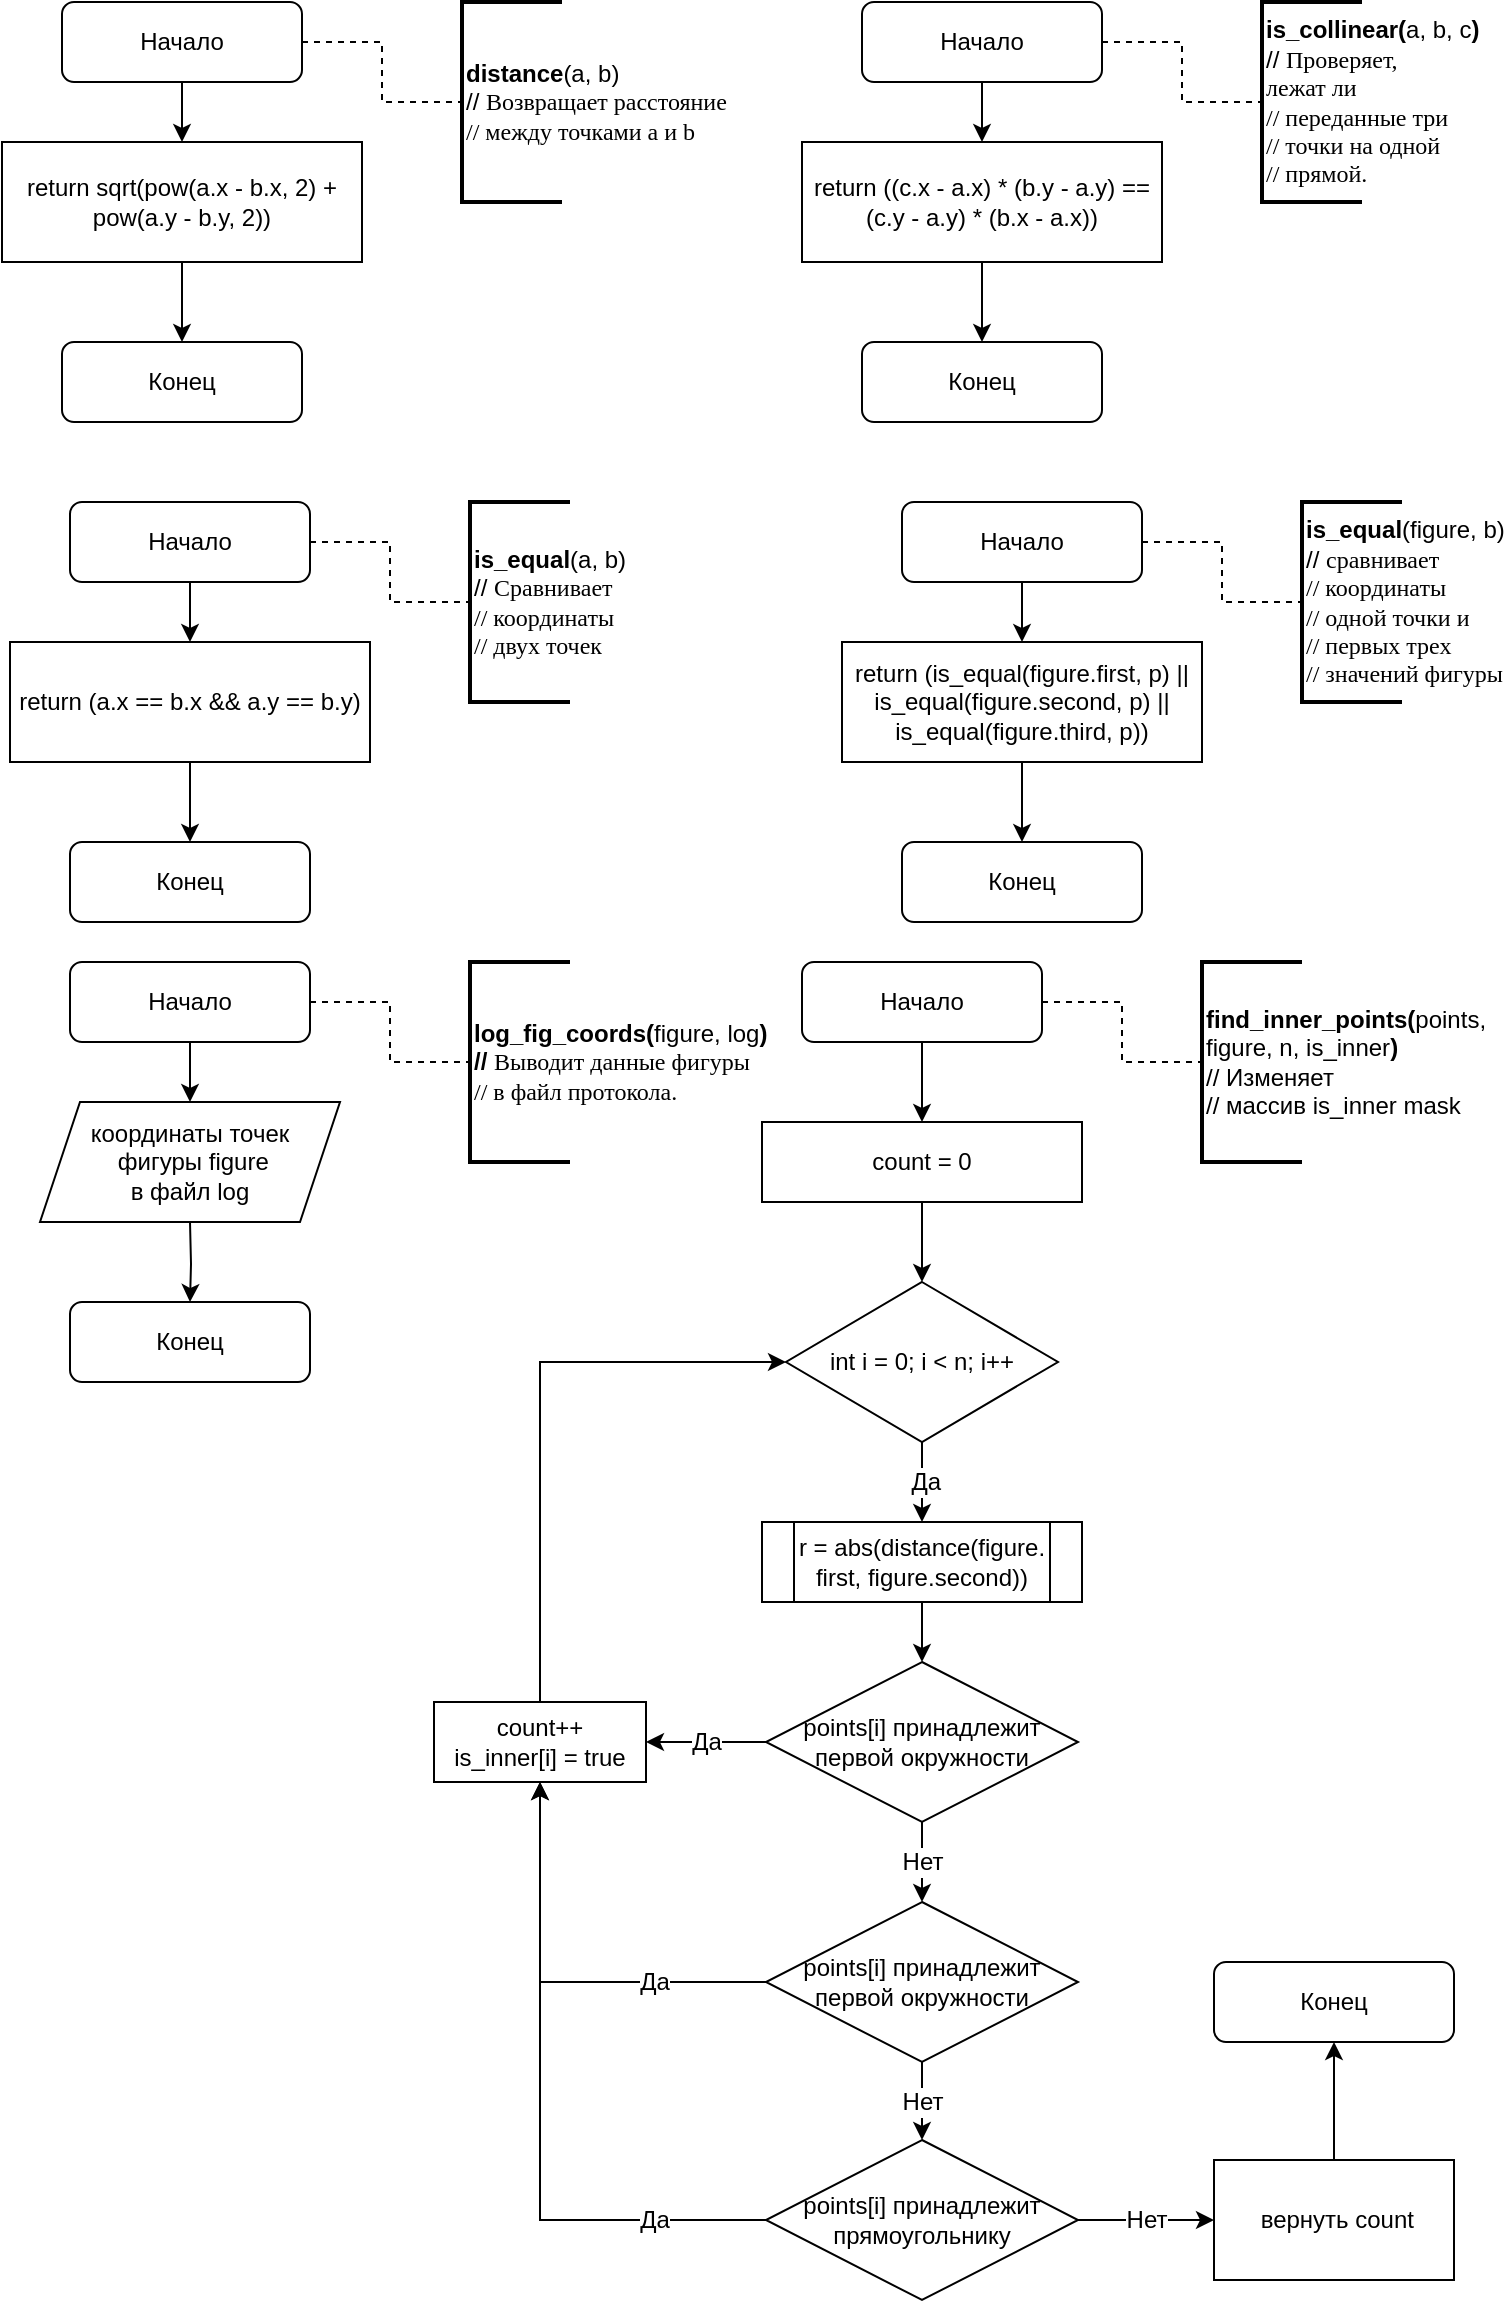 <mxfile version="15.8.7" type="device"><diagram id="C5RBs43oDa-KdzZeNtuy" name="Page-1"><mxGraphModel dx="1038" dy="649" grid="1" gridSize="10" guides="1" tooltips="1" connect="1" arrows="1" fold="1" page="1" pageScale="1" pageWidth="827" pageHeight="1169" math="0" shadow="0"><root><mxCell id="WIyWlLk6GJQsqaUBKTNV-0"/><mxCell id="WIyWlLk6GJQsqaUBKTNV-1" parent="WIyWlLk6GJQsqaUBKTNV-0"/><mxCell id="EEKiNFfPcqk8KJ0BbzhA-1" style="edgeStyle=orthogonalEdgeStyle;rounded=0;orthogonalLoop=1;jettySize=auto;html=1;entryX=0;entryY=0.5;entryDx=0;entryDy=0;entryPerimeter=0;dashed=1;endArrow=none;endFill=0;" parent="WIyWlLk6GJQsqaUBKTNV-1" source="WIyWlLk6GJQsqaUBKTNV-3" target="EEKiNFfPcqk8KJ0BbzhA-0" edge="1"><mxGeometry relative="1" as="geometry"/></mxCell><mxCell id="EEKiNFfPcqk8KJ0BbzhA-3" style="edgeStyle=orthogonalEdgeStyle;rounded=0;orthogonalLoop=1;jettySize=auto;html=1;entryX=0.5;entryY=0;entryDx=0;entryDy=0;endArrow=classic;endFill=1;" parent="WIyWlLk6GJQsqaUBKTNV-1" source="WIyWlLk6GJQsqaUBKTNV-3" target="EEKiNFfPcqk8KJ0BbzhA-2" edge="1"><mxGeometry relative="1" as="geometry"/></mxCell><mxCell id="WIyWlLk6GJQsqaUBKTNV-3" value="Начало" style="rounded=1;whiteSpace=wrap;html=1;fontSize=12;glass=0;strokeWidth=1;shadow=0;" parent="WIyWlLk6GJQsqaUBKTNV-1" vertex="1"><mxGeometry x="94" y="20" width="120" height="40" as="geometry"/></mxCell><mxCell id="WIyWlLk6GJQsqaUBKTNV-11" value="Конец" style="rounded=1;whiteSpace=wrap;html=1;fontSize=12;glass=0;strokeWidth=1;shadow=0;" parent="WIyWlLk6GJQsqaUBKTNV-1" vertex="1"><mxGeometry x="94" y="190" width="120" height="40" as="geometry"/></mxCell><mxCell id="EEKiNFfPcqk8KJ0BbzhA-0" value="&lt;b&gt;distance&lt;/b&gt;(a, b)&lt;br&gt;//&amp;nbsp;&lt;span lang=&quot;RU&quot; style=&quot;font-family: &amp;#34;times new roman&amp;#34; , serif&quot;&gt;Возвращает расстояние &lt;br&gt;// между точками а и b&lt;/span&gt;" style="strokeWidth=2;html=1;shape=mxgraph.flowchart.annotation_1;align=left;pointerEvents=1;" parent="WIyWlLk6GJQsqaUBKTNV-1" vertex="1"><mxGeometry x="294" y="20" width="50" height="100" as="geometry"/></mxCell><mxCell id="EEKiNFfPcqk8KJ0BbzhA-4" style="edgeStyle=orthogonalEdgeStyle;rounded=0;orthogonalLoop=1;jettySize=auto;html=1;entryX=0.5;entryY=0;entryDx=0;entryDy=0;endArrow=classic;endFill=1;" parent="WIyWlLk6GJQsqaUBKTNV-1" source="EEKiNFfPcqk8KJ0BbzhA-2" target="WIyWlLk6GJQsqaUBKTNV-11" edge="1"><mxGeometry relative="1" as="geometry"/></mxCell><mxCell id="EEKiNFfPcqk8KJ0BbzhA-2" value="return&amp;nbsp;sqrt(pow(a.x - b.x, 2) + pow(a.y - b.y, 2))" style="rounded=0;whiteSpace=wrap;html=1;" parent="WIyWlLk6GJQsqaUBKTNV-1" vertex="1"><mxGeometry x="64" y="90" width="180" height="60" as="geometry"/></mxCell><mxCell id="EEKiNFfPcqk8KJ0BbzhA-5" style="edgeStyle=orthogonalEdgeStyle;rounded=0;orthogonalLoop=1;jettySize=auto;html=1;entryX=0;entryY=0.5;entryDx=0;entryDy=0;entryPerimeter=0;dashed=1;endArrow=none;endFill=0;" parent="WIyWlLk6GJQsqaUBKTNV-1" source="EEKiNFfPcqk8KJ0BbzhA-7" target="EEKiNFfPcqk8KJ0BbzhA-9" edge="1"><mxGeometry relative="1" as="geometry"/></mxCell><mxCell id="EEKiNFfPcqk8KJ0BbzhA-6" style="edgeStyle=orthogonalEdgeStyle;rounded=0;orthogonalLoop=1;jettySize=auto;html=1;entryX=0.5;entryY=0;entryDx=0;entryDy=0;endArrow=classic;endFill=1;" parent="WIyWlLk6GJQsqaUBKTNV-1" source="EEKiNFfPcqk8KJ0BbzhA-7" target="EEKiNFfPcqk8KJ0BbzhA-11" edge="1"><mxGeometry relative="1" as="geometry"/></mxCell><mxCell id="EEKiNFfPcqk8KJ0BbzhA-7" value="Начало" style="rounded=1;whiteSpace=wrap;html=1;fontSize=12;glass=0;strokeWidth=1;shadow=0;" parent="WIyWlLk6GJQsqaUBKTNV-1" vertex="1"><mxGeometry x="98" y="270" width="120" height="40" as="geometry"/></mxCell><mxCell id="EEKiNFfPcqk8KJ0BbzhA-8" value="Конец" style="rounded=1;whiteSpace=wrap;html=1;fontSize=12;glass=0;strokeWidth=1;shadow=0;" parent="WIyWlLk6GJQsqaUBKTNV-1" vertex="1"><mxGeometry x="98" y="440" width="120" height="40" as="geometry"/></mxCell><mxCell id="EEKiNFfPcqk8KJ0BbzhA-9" value="&lt;b&gt;is_equal&lt;/b&gt;(a, b)&lt;br&gt;//&amp;nbsp;&lt;span lang=&quot;RU&quot; style=&quot;font-family: &amp;#34;times new roman&amp;#34; , serif&quot;&gt;Сравнивает&lt;br&gt;// координаты &lt;br&gt;// двух точек&amp;nbsp;&lt;/span&gt;" style="strokeWidth=2;html=1;shape=mxgraph.flowchart.annotation_1;align=left;pointerEvents=1;" parent="WIyWlLk6GJQsqaUBKTNV-1" vertex="1"><mxGeometry x="298" y="270" width="50" height="100" as="geometry"/></mxCell><mxCell id="EEKiNFfPcqk8KJ0BbzhA-10" style="edgeStyle=orthogonalEdgeStyle;rounded=0;orthogonalLoop=1;jettySize=auto;html=1;entryX=0.5;entryY=0;entryDx=0;entryDy=0;endArrow=classic;endFill=1;" parent="WIyWlLk6GJQsqaUBKTNV-1" source="EEKiNFfPcqk8KJ0BbzhA-11" target="EEKiNFfPcqk8KJ0BbzhA-8" edge="1"><mxGeometry relative="1" as="geometry"/></mxCell><mxCell id="EEKiNFfPcqk8KJ0BbzhA-11" value="return (a.x == b.x &amp;amp;&amp;amp; a.y == b.y)" style="rounded=0;whiteSpace=wrap;html=1;" parent="WIyWlLk6GJQsqaUBKTNV-1" vertex="1"><mxGeometry x="68" y="340" width="180" height="60" as="geometry"/></mxCell><mxCell id="EEKiNFfPcqk8KJ0BbzhA-12" style="edgeStyle=orthogonalEdgeStyle;rounded=0;orthogonalLoop=1;jettySize=auto;html=1;entryX=0;entryY=0.5;entryDx=0;entryDy=0;entryPerimeter=0;dashed=1;endArrow=none;endFill=0;" parent="WIyWlLk6GJQsqaUBKTNV-1" source="EEKiNFfPcqk8KJ0BbzhA-14" target="EEKiNFfPcqk8KJ0BbzhA-16" edge="1"><mxGeometry relative="1" as="geometry"/></mxCell><mxCell id="EEKiNFfPcqk8KJ0BbzhA-13" style="edgeStyle=orthogonalEdgeStyle;rounded=0;orthogonalLoop=1;jettySize=auto;html=1;entryX=0.5;entryY=0;entryDx=0;entryDy=0;endArrow=classic;endFill=1;" parent="WIyWlLk6GJQsqaUBKTNV-1" source="EEKiNFfPcqk8KJ0BbzhA-14" target="EEKiNFfPcqk8KJ0BbzhA-18" edge="1"><mxGeometry relative="1" as="geometry"/></mxCell><mxCell id="EEKiNFfPcqk8KJ0BbzhA-14" value="Начало" style="rounded=1;whiteSpace=wrap;html=1;fontSize=12;glass=0;strokeWidth=1;shadow=0;" parent="WIyWlLk6GJQsqaUBKTNV-1" vertex="1"><mxGeometry x="514" y="270" width="120" height="40" as="geometry"/></mxCell><mxCell id="EEKiNFfPcqk8KJ0BbzhA-15" value="Конец" style="rounded=1;whiteSpace=wrap;html=1;fontSize=12;glass=0;strokeWidth=1;shadow=0;" parent="WIyWlLk6GJQsqaUBKTNV-1" vertex="1"><mxGeometry x="514" y="440" width="120" height="40" as="geometry"/></mxCell><mxCell id="EEKiNFfPcqk8KJ0BbzhA-16" value="&lt;b&gt;is_equal&lt;/b&gt;(figure, b)&lt;br&gt;//&amp;nbsp;&lt;span lang=&quot;RU&quot; style=&quot;font-family: &amp;#34;times new roman&amp;#34; , serif&quot;&gt;сравнивает&lt;br&gt;// координаты &lt;br&gt;// одной точки и &lt;br&gt;// первых трех &lt;br&gt;// значений фигуры&lt;/span&gt;" style="strokeWidth=2;html=1;shape=mxgraph.flowchart.annotation_1;align=left;pointerEvents=1;" parent="WIyWlLk6GJQsqaUBKTNV-1" vertex="1"><mxGeometry x="714" y="270" width="50" height="100" as="geometry"/></mxCell><mxCell id="EEKiNFfPcqk8KJ0BbzhA-17" style="edgeStyle=orthogonalEdgeStyle;rounded=0;orthogonalLoop=1;jettySize=auto;html=1;entryX=0.5;entryY=0;entryDx=0;entryDy=0;endArrow=classic;endFill=1;" parent="WIyWlLk6GJQsqaUBKTNV-1" source="EEKiNFfPcqk8KJ0BbzhA-18" target="EEKiNFfPcqk8KJ0BbzhA-15" edge="1"><mxGeometry relative="1" as="geometry"/></mxCell><mxCell id="EEKiNFfPcqk8KJ0BbzhA-18" value="return (is_equal(figure.first, p) || is_equal(figure.second, p) || is_equal(figure.third, p))" style="rounded=0;whiteSpace=wrap;html=1;" parent="WIyWlLk6GJQsqaUBKTNV-1" vertex="1"><mxGeometry x="484" y="340" width="180" height="60" as="geometry"/></mxCell><mxCell id="EEKiNFfPcqk8KJ0BbzhA-19" style="edgeStyle=orthogonalEdgeStyle;rounded=0;orthogonalLoop=1;jettySize=auto;html=1;entryX=0;entryY=0.5;entryDx=0;entryDy=0;entryPerimeter=0;dashed=1;endArrow=none;endFill=0;" parent="WIyWlLk6GJQsqaUBKTNV-1" source="EEKiNFfPcqk8KJ0BbzhA-21" target="EEKiNFfPcqk8KJ0BbzhA-23" edge="1"><mxGeometry relative="1" as="geometry"/></mxCell><mxCell id="EEKiNFfPcqk8KJ0BbzhA-20" style="edgeStyle=orthogonalEdgeStyle;rounded=0;orthogonalLoop=1;jettySize=auto;html=1;entryX=0.5;entryY=0;entryDx=0;entryDy=0;endArrow=classic;endFill=1;" parent="WIyWlLk6GJQsqaUBKTNV-1" source="EEKiNFfPcqk8KJ0BbzhA-21" target="EEKiNFfPcqk8KJ0BbzhA-25" edge="1"><mxGeometry relative="1" as="geometry"/></mxCell><mxCell id="EEKiNFfPcqk8KJ0BbzhA-21" value="Начало" style="rounded=1;whiteSpace=wrap;html=1;fontSize=12;glass=0;strokeWidth=1;shadow=0;" parent="WIyWlLk6GJQsqaUBKTNV-1" vertex="1"><mxGeometry x="494" y="20" width="120" height="40" as="geometry"/></mxCell><mxCell id="EEKiNFfPcqk8KJ0BbzhA-22" value="Конец" style="rounded=1;whiteSpace=wrap;html=1;fontSize=12;glass=0;strokeWidth=1;shadow=0;" parent="WIyWlLk6GJQsqaUBKTNV-1" vertex="1"><mxGeometry x="494" y="190" width="120" height="40" as="geometry"/></mxCell><mxCell id="EEKiNFfPcqk8KJ0BbzhA-23" value="&lt;b&gt;is_collinear(&lt;/b&gt;a, b, c&lt;b&gt;)&lt;/b&gt;&lt;br&gt;//&amp;nbsp;&lt;span lang=&quot;RU&quot; style=&quot;font-family: &amp;#34;times new roman&amp;#34; , serif&quot;&gt;Проверяет,&lt;br/&gt;лежат ли &lt;br&gt;// переданные три &lt;br&gt;// точки на одной&lt;br&gt;// прямой.&lt;/span&gt;" style="strokeWidth=2;html=1;shape=mxgraph.flowchart.annotation_1;align=left;pointerEvents=1;" parent="WIyWlLk6GJQsqaUBKTNV-1" vertex="1"><mxGeometry x="694" y="20" width="50" height="100" as="geometry"/></mxCell><mxCell id="EEKiNFfPcqk8KJ0BbzhA-24" style="edgeStyle=orthogonalEdgeStyle;rounded=0;orthogonalLoop=1;jettySize=auto;html=1;entryX=0.5;entryY=0;entryDx=0;entryDy=0;endArrow=classic;endFill=1;" parent="WIyWlLk6GJQsqaUBKTNV-1" source="EEKiNFfPcqk8KJ0BbzhA-25" target="EEKiNFfPcqk8KJ0BbzhA-22" edge="1"><mxGeometry relative="1" as="geometry"/></mxCell><mxCell id="EEKiNFfPcqk8KJ0BbzhA-25" value="return ((c.x - a.x) * (b.y - a.y) == (c.y - a.y) * (b.x - a.x))" style="rounded=0;whiteSpace=wrap;html=1;" parent="WIyWlLk6GJQsqaUBKTNV-1" vertex="1"><mxGeometry x="464" y="90" width="180" height="60" as="geometry"/></mxCell><mxCell id="EEKiNFfPcqk8KJ0BbzhA-26" style="edgeStyle=orthogonalEdgeStyle;rounded=0;orthogonalLoop=1;jettySize=auto;html=1;entryX=0;entryY=0.5;entryDx=0;entryDy=0;entryPerimeter=0;dashed=1;endArrow=none;endFill=0;" parent="WIyWlLk6GJQsqaUBKTNV-1" source="EEKiNFfPcqk8KJ0BbzhA-28" target="EEKiNFfPcqk8KJ0BbzhA-30" edge="1"><mxGeometry relative="1" as="geometry"/></mxCell><mxCell id="EEKiNFfPcqk8KJ0BbzhA-27" style="edgeStyle=orthogonalEdgeStyle;rounded=0;orthogonalLoop=1;jettySize=auto;html=1;entryX=0.5;entryY=0;entryDx=0;entryDy=0;endArrow=classic;endFill=1;" parent="WIyWlLk6GJQsqaUBKTNV-1" source="EEKiNFfPcqk8KJ0BbzhA-28" edge="1"><mxGeometry relative="1" as="geometry"><mxPoint x="158" y="570" as="targetPoint"/></mxGeometry></mxCell><mxCell id="EEKiNFfPcqk8KJ0BbzhA-28" value="Начало" style="rounded=1;whiteSpace=wrap;html=1;fontSize=12;glass=0;strokeWidth=1;shadow=0;" parent="WIyWlLk6GJQsqaUBKTNV-1" vertex="1"><mxGeometry x="98" y="500" width="120" height="40" as="geometry"/></mxCell><mxCell id="EEKiNFfPcqk8KJ0BbzhA-29" value="Конец" style="rounded=1;whiteSpace=wrap;html=1;fontSize=12;glass=0;strokeWidth=1;shadow=0;" parent="WIyWlLk6GJQsqaUBKTNV-1" vertex="1"><mxGeometry x="98" y="670" width="120" height="40" as="geometry"/></mxCell><mxCell id="EEKiNFfPcqk8KJ0BbzhA-30" value="&lt;b&gt;log_fig_coords(&lt;/b&gt;figure, log&lt;b&gt;)&lt;br&gt;//&amp;nbsp;&lt;/b&gt;&lt;span lang=&quot;RU&quot; style=&quot;font-family: &amp;#34;times new roman&amp;#34; , serif&quot;&gt;Выводит данные фигуры &lt;br&gt;// в файл протокола.&lt;/span&gt;&lt;b&gt;&lt;br&gt;&lt;/b&gt;" style="strokeWidth=2;html=1;shape=mxgraph.flowchart.annotation_1;align=left;pointerEvents=1;" parent="WIyWlLk6GJQsqaUBKTNV-1" vertex="1"><mxGeometry x="298" y="500" width="50" height="100" as="geometry"/></mxCell><mxCell id="EEKiNFfPcqk8KJ0BbzhA-31" style="edgeStyle=orthogonalEdgeStyle;rounded=0;orthogonalLoop=1;jettySize=auto;html=1;entryX=0.5;entryY=0;entryDx=0;entryDy=0;endArrow=classic;endFill=1;" parent="WIyWlLk6GJQsqaUBKTNV-1" target="EEKiNFfPcqk8KJ0BbzhA-29" edge="1"><mxGeometry relative="1" as="geometry"><mxPoint x="158" y="630" as="sourcePoint"/></mxGeometry></mxCell><mxCell id="EEKiNFfPcqk8KJ0BbzhA-33" value="координаты точек&lt;br&gt;&amp;nbsp;фигуры figure &lt;br&gt;в файл log" style="shape=parallelogram;perimeter=parallelogramPerimeter;whiteSpace=wrap;html=1;fixedSize=1;fontSize=12;" parent="WIyWlLk6GJQsqaUBKTNV-1" vertex="1"><mxGeometry x="83" y="570" width="150" height="60" as="geometry"/></mxCell><mxCell id="8J70TjzVqJvNMhgonmTU-0" style="edgeStyle=orthogonalEdgeStyle;rounded=0;orthogonalLoop=1;jettySize=auto;html=1;entryX=0;entryY=0.5;entryDx=0;entryDy=0;entryPerimeter=0;dashed=1;endArrow=none;endFill=0;" edge="1" parent="WIyWlLk6GJQsqaUBKTNV-1" source="8J70TjzVqJvNMhgonmTU-2" target="8J70TjzVqJvNMhgonmTU-4"><mxGeometry relative="1" as="geometry"/></mxCell><mxCell id="8J70TjzVqJvNMhgonmTU-1" style="edgeStyle=orthogonalEdgeStyle;rounded=0;orthogonalLoop=1;jettySize=auto;html=1;entryX=0.5;entryY=0;entryDx=0;entryDy=0;endArrow=classic;endFill=1;" edge="1" parent="WIyWlLk6GJQsqaUBKTNV-1" source="8J70TjzVqJvNMhgonmTU-2" target="8J70TjzVqJvNMhgonmTU-7"><mxGeometry relative="1" as="geometry"><mxPoint x="524" y="570" as="targetPoint"/></mxGeometry></mxCell><mxCell id="8J70TjzVqJvNMhgonmTU-2" value="Начало" style="rounded=1;whiteSpace=wrap;html=1;fontSize=12;glass=0;strokeWidth=1;shadow=0;" vertex="1" parent="WIyWlLk6GJQsqaUBKTNV-1"><mxGeometry x="464" y="500" width="120" height="40" as="geometry"/></mxCell><mxCell id="8J70TjzVqJvNMhgonmTU-3" value="Конец" style="rounded=1;whiteSpace=wrap;html=1;fontSize=12;glass=0;strokeWidth=1;shadow=0;" vertex="1" parent="WIyWlLk6GJQsqaUBKTNV-1"><mxGeometry x="670" y="1000" width="120" height="40" as="geometry"/></mxCell><mxCell id="8J70TjzVqJvNMhgonmTU-4" value="&lt;b&gt;find_inner_points(&lt;/b&gt;points, &lt;br&gt;figure, n, is_inner&lt;b&gt;)&lt;br&gt;&lt;/b&gt;//&amp;nbsp;Изменяет&lt;br&gt;// массив is_inner mask" style="strokeWidth=2;html=1;shape=mxgraph.flowchart.annotation_1;align=left;pointerEvents=1;" vertex="1" parent="WIyWlLk6GJQsqaUBKTNV-1"><mxGeometry x="664" y="500" width="50" height="100" as="geometry"/></mxCell><mxCell id="8J70TjzVqJvNMhgonmTU-9" style="edgeStyle=orthogonalEdgeStyle;rounded=0;orthogonalLoop=1;jettySize=auto;html=1;entryX=0.5;entryY=0;entryDx=0;entryDy=0;fontFamily=Helvetica;fontSize=12;" edge="1" parent="WIyWlLk6GJQsqaUBKTNV-1" source="8J70TjzVqJvNMhgonmTU-7" target="8J70TjzVqJvNMhgonmTU-8"><mxGeometry relative="1" as="geometry"/></mxCell><mxCell id="8J70TjzVqJvNMhgonmTU-7" value="count = 0" style="rounded=0;whiteSpace=wrap;html=1;fontFamily=Helvetica;fontSize=12;" vertex="1" parent="WIyWlLk6GJQsqaUBKTNV-1"><mxGeometry x="444" y="580" width="160" height="40" as="geometry"/></mxCell><mxCell id="8J70TjzVqJvNMhgonmTU-12" value="&amp;nbsp;Да" style="edgeStyle=orthogonalEdgeStyle;rounded=0;orthogonalLoop=1;jettySize=auto;html=1;entryX=0.5;entryY=0;entryDx=0;entryDy=0;fontFamily=Helvetica;fontSize=12;" edge="1" parent="WIyWlLk6GJQsqaUBKTNV-1" source="8J70TjzVqJvNMhgonmTU-8" target="8J70TjzVqJvNMhgonmTU-11"><mxGeometry relative="1" as="geometry"/></mxCell><mxCell id="8J70TjzVqJvNMhgonmTU-8" value="int i = 0; i &amp;lt; n; i++" style="rhombus;whiteSpace=wrap;html=1;fontFamily=Helvetica;fontSize=12;" vertex="1" parent="WIyWlLk6GJQsqaUBKTNV-1"><mxGeometry x="456" y="660" width="136" height="80" as="geometry"/></mxCell><mxCell id="8J70TjzVqJvNMhgonmTU-14" style="edgeStyle=orthogonalEdgeStyle;rounded=0;orthogonalLoop=1;jettySize=auto;html=1;entryX=0.5;entryY=0;entryDx=0;entryDy=0;fontFamily=Helvetica;fontSize=12;" edge="1" parent="WIyWlLk6GJQsqaUBKTNV-1" source="8J70TjzVqJvNMhgonmTU-11" target="8J70TjzVqJvNMhgonmTU-13"><mxGeometry relative="1" as="geometry"/></mxCell><mxCell id="8J70TjzVqJvNMhgonmTU-11" value="r = abs(distance(figure.&lt;br&gt;first, figure.second))" style="shape=process;whiteSpace=wrap;html=1;backgroundOutline=1;fontFamily=Helvetica;fontSize=12;" vertex="1" parent="WIyWlLk6GJQsqaUBKTNV-1"><mxGeometry x="444" y="780" width="160" height="40" as="geometry"/></mxCell><mxCell id="8J70TjzVqJvNMhgonmTU-16" value="Да" style="edgeStyle=orthogonalEdgeStyle;rounded=0;orthogonalLoop=1;jettySize=auto;html=1;entryX=1;entryY=0.5;entryDx=0;entryDy=0;fontFamily=Helvetica;fontSize=12;" edge="1" parent="WIyWlLk6GJQsqaUBKTNV-1" source="8J70TjzVqJvNMhgonmTU-13" target="8J70TjzVqJvNMhgonmTU-15"><mxGeometry relative="1" as="geometry"/></mxCell><mxCell id="8J70TjzVqJvNMhgonmTU-21" value="Нет" style="edgeStyle=orthogonalEdgeStyle;rounded=0;orthogonalLoop=1;jettySize=auto;html=1;entryX=0.5;entryY=0;entryDx=0;entryDy=0;fontFamily=Helvetica;fontSize=12;" edge="1" parent="WIyWlLk6GJQsqaUBKTNV-1" source="8J70TjzVqJvNMhgonmTU-13" target="8J70TjzVqJvNMhgonmTU-19"><mxGeometry relative="1" as="geometry"/></mxCell><mxCell id="8J70TjzVqJvNMhgonmTU-13" value="points[i] принадлежит первой окружности" style="rhombus;whiteSpace=wrap;html=1;fontFamily=Helvetica;fontSize=12;" vertex="1" parent="WIyWlLk6GJQsqaUBKTNV-1"><mxGeometry x="446" y="850" width="156" height="80" as="geometry"/></mxCell><mxCell id="8J70TjzVqJvNMhgonmTU-17" style="edgeStyle=orthogonalEdgeStyle;rounded=0;orthogonalLoop=1;jettySize=auto;html=1;entryX=0;entryY=0.5;entryDx=0;entryDy=0;fontFamily=Helvetica;fontSize=12;" edge="1" parent="WIyWlLk6GJQsqaUBKTNV-1" source="8J70TjzVqJvNMhgonmTU-15" target="8J70TjzVqJvNMhgonmTU-8"><mxGeometry relative="1" as="geometry"><Array as="points"><mxPoint x="333" y="700"/></Array></mxGeometry></mxCell><mxCell id="8J70TjzVqJvNMhgonmTU-15" value="count++&lt;br&gt;is_inner[i] = true" style="rounded=0;whiteSpace=wrap;html=1;fontFamily=Helvetica;fontSize=12;" vertex="1" parent="WIyWlLk6GJQsqaUBKTNV-1"><mxGeometry x="280" y="870" width="106" height="40" as="geometry"/></mxCell><mxCell id="8J70TjzVqJvNMhgonmTU-22" value="Да" style="edgeStyle=orthogonalEdgeStyle;rounded=0;orthogonalLoop=1;jettySize=auto;html=1;entryX=0.5;entryY=1;entryDx=0;entryDy=0;fontFamily=Helvetica;fontSize=12;" edge="1" parent="WIyWlLk6GJQsqaUBKTNV-1" source="8J70TjzVqJvNMhgonmTU-19" target="8J70TjzVqJvNMhgonmTU-15"><mxGeometry x="-0.474" relative="1" as="geometry"><mxPoint as="offset"/></mxGeometry></mxCell><mxCell id="8J70TjzVqJvNMhgonmTU-25" value="Нет" style="edgeStyle=orthogonalEdgeStyle;rounded=0;orthogonalLoop=1;jettySize=auto;html=1;entryX=0.5;entryY=0;entryDx=0;entryDy=0;fontFamily=Helvetica;fontSize=12;" edge="1" parent="WIyWlLk6GJQsqaUBKTNV-1" source="8J70TjzVqJvNMhgonmTU-19" target="8J70TjzVqJvNMhgonmTU-24"><mxGeometry relative="1" as="geometry"/></mxCell><mxCell id="8J70TjzVqJvNMhgonmTU-19" value="points[i] принадлежит первой окружности" style="rhombus;whiteSpace=wrap;html=1;fontFamily=Helvetica;fontSize=12;" vertex="1" parent="WIyWlLk6GJQsqaUBKTNV-1"><mxGeometry x="446" y="970" width="156" height="80" as="geometry"/></mxCell><mxCell id="8J70TjzVqJvNMhgonmTU-26" value="Да" style="edgeStyle=orthogonalEdgeStyle;rounded=0;orthogonalLoop=1;jettySize=auto;html=1;entryX=0.5;entryY=1;entryDx=0;entryDy=0;fontFamily=Helvetica;fontSize=12;" edge="1" parent="WIyWlLk6GJQsqaUBKTNV-1" source="8J70TjzVqJvNMhgonmTU-24" target="8J70TjzVqJvNMhgonmTU-15"><mxGeometry x="-0.663" relative="1" as="geometry"><mxPoint as="offset"/></mxGeometry></mxCell><mxCell id="8J70TjzVqJvNMhgonmTU-27" value="Нет" style="edgeStyle=orthogonalEdgeStyle;rounded=0;orthogonalLoop=1;jettySize=auto;html=1;fontFamily=Helvetica;fontSize=12;" edge="1" parent="WIyWlLk6GJQsqaUBKTNV-1" source="8J70TjzVqJvNMhgonmTU-24" target="8J70TjzVqJvNMhgonmTU-28"><mxGeometry relative="1" as="geometry"><mxPoint x="740" y="1129" as="targetPoint"/></mxGeometry></mxCell><mxCell id="8J70TjzVqJvNMhgonmTU-24" value="points[i] принадлежит прямоугольнику" style="rhombus;whiteSpace=wrap;html=1;fontFamily=Helvetica;fontSize=12;" vertex="1" parent="WIyWlLk6GJQsqaUBKTNV-1"><mxGeometry x="446" y="1089" width="156" height="80" as="geometry"/></mxCell><mxCell id="8J70TjzVqJvNMhgonmTU-29" style="edgeStyle=orthogonalEdgeStyle;rounded=0;orthogonalLoop=1;jettySize=auto;html=1;entryX=0.5;entryY=1;entryDx=0;entryDy=0;fontFamily=Helvetica;fontSize=12;" edge="1" parent="WIyWlLk6GJQsqaUBKTNV-1" source="8J70TjzVqJvNMhgonmTU-28" target="8J70TjzVqJvNMhgonmTU-3"><mxGeometry relative="1" as="geometry"/></mxCell><mxCell id="8J70TjzVqJvNMhgonmTU-28" value="&amp;nbsp;вернуть count" style="rounded=0;whiteSpace=wrap;html=1;fontFamily=Helvetica;fontSize=12;" vertex="1" parent="WIyWlLk6GJQsqaUBKTNV-1"><mxGeometry x="670" y="1099" width="120" height="60" as="geometry"/></mxCell></root></mxGraphModel></diagram></mxfile>